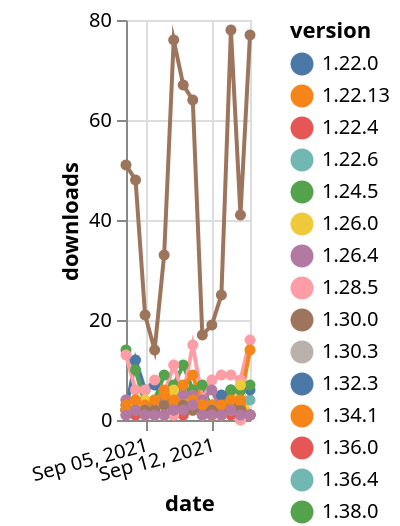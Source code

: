 {"$schema": "https://vega.github.io/schema/vega-lite/v5.json", "description": "A simple bar chart with embedded data.", "data": {"values": [{"date": "2021-09-03", "total": 4291, "delta": 3, "version": "1.36.4"}, {"date": "2021-09-04", "total": 4292, "delta": 1, "version": "1.36.4"}, {"date": "2021-09-05", "total": 4294, "delta": 2, "version": "1.36.4"}, {"date": "2021-09-06", "total": 4295, "delta": 1, "version": "1.36.4"}, {"date": "2021-09-07", "total": 4296, "delta": 1, "version": "1.36.4"}, {"date": "2021-09-08", "total": 4297, "delta": 1, "version": "1.36.4"}, {"date": "2021-09-09", "total": 4298, "delta": 1, "version": "1.36.4"}, {"date": "2021-09-10", "total": 4300, "delta": 2, "version": "1.36.4"}, {"date": "2021-09-11", "total": 4301, "delta": 1, "version": "1.36.4"}, {"date": "2021-09-12", "total": 4304, "delta": 3, "version": "1.36.4"}, {"date": "2021-09-13", "total": 4305, "delta": 1, "version": "1.36.4"}, {"date": "2021-09-14", "total": 4307, "delta": 2, "version": "1.36.4"}, {"date": "2021-09-15", "total": 4311, "delta": 4, "version": "1.36.4"}, {"date": "2021-09-16", "total": 4315, "delta": 4, "version": "1.36.4"}, {"date": "2021-09-03", "total": 2749, "delta": 2, "version": "1.22.4"}, {"date": "2021-09-04", "total": 2751, "delta": 2, "version": "1.22.4"}, {"date": "2021-09-05", "total": 2753, "delta": 2, "version": "1.22.4"}, {"date": "2021-09-06", "total": 2755, "delta": 2, "version": "1.22.4"}, {"date": "2021-09-07", "total": 2758, "delta": 3, "version": "1.22.4"}, {"date": "2021-09-08", "total": 2760, "delta": 2, "version": "1.22.4"}, {"date": "2021-09-09", "total": 2762, "delta": 2, "version": "1.22.4"}, {"date": "2021-09-10", "total": 2764, "delta": 2, "version": "1.22.4"}, {"date": "2021-09-11", "total": 2766, "delta": 2, "version": "1.22.4"}, {"date": "2021-09-12", "total": 2768, "delta": 2, "version": "1.22.4"}, {"date": "2021-09-13", "total": 2770, "delta": 2, "version": "1.22.4"}, {"date": "2021-09-14", "total": 2772, "delta": 2, "version": "1.22.4"}, {"date": "2021-09-15", "total": 2774, "delta": 2, "version": "1.22.4"}, {"date": "2021-09-16", "total": 2775, "delta": 1, "version": "1.22.4"}, {"date": "2021-09-03", "total": 5516, "delta": 4, "version": "1.30.3"}, {"date": "2021-09-04", "total": 5518, "delta": 2, "version": "1.30.3"}, {"date": "2021-09-05", "total": 5520, "delta": 2, "version": "1.30.3"}, {"date": "2021-09-06", "total": 5522, "delta": 2, "version": "1.30.3"}, {"date": "2021-09-07", "total": 5525, "delta": 3, "version": "1.30.3"}, {"date": "2021-09-08", "total": 5527, "delta": 2, "version": "1.30.3"}, {"date": "2021-09-09", "total": 5530, "delta": 3, "version": "1.30.3"}, {"date": "2021-09-10", "total": 5532, "delta": 2, "version": "1.30.3"}, {"date": "2021-09-11", "total": 5534, "delta": 2, "version": "1.30.3"}, {"date": "2021-09-12", "total": 5536, "delta": 2, "version": "1.30.3"}, {"date": "2021-09-13", "total": 5538, "delta": 2, "version": "1.30.3"}, {"date": "2021-09-14", "total": 5540, "delta": 2, "version": "1.30.3"}, {"date": "2021-09-15", "total": 5542, "delta": 2, "version": "1.30.3"}, {"date": "2021-09-16", "total": 5543, "delta": 1, "version": "1.30.3"}, {"date": "2021-09-03", "total": 3518, "delta": 3, "version": "1.22.6"}, {"date": "2021-09-04", "total": 3520, "delta": 2, "version": "1.22.6"}, {"date": "2021-09-05", "total": 3522, "delta": 2, "version": "1.22.6"}, {"date": "2021-09-06", "total": 3524, "delta": 2, "version": "1.22.6"}, {"date": "2021-09-07", "total": 3527, "delta": 3, "version": "1.22.6"}, {"date": "2021-09-08", "total": 3529, "delta": 2, "version": "1.22.6"}, {"date": "2021-09-09", "total": 3532, "delta": 3, "version": "1.22.6"}, {"date": "2021-09-10", "total": 3534, "delta": 2, "version": "1.22.6"}, {"date": "2021-09-11", "total": 3536, "delta": 2, "version": "1.22.6"}, {"date": "2021-09-12", "total": 3538, "delta": 2, "version": "1.22.6"}, {"date": "2021-09-13", "total": 3540, "delta": 2, "version": "1.22.6"}, {"date": "2021-09-14", "total": 3542, "delta": 2, "version": "1.22.6"}, {"date": "2021-09-15", "total": 3544, "delta": 2, "version": "1.22.6"}, {"date": "2021-09-16", "total": 3545, "delta": 1, "version": "1.22.6"}, {"date": "2021-09-03", "total": 2631, "delta": 2, "version": "1.22.0"}, {"date": "2021-09-04", "total": 2633, "delta": 2, "version": "1.22.0"}, {"date": "2021-09-05", "total": 2635, "delta": 2, "version": "1.22.0"}, {"date": "2021-09-06", "total": 2637, "delta": 2, "version": "1.22.0"}, {"date": "2021-09-07", "total": 2640, "delta": 3, "version": "1.22.0"}, {"date": "2021-09-08", "total": 2642, "delta": 2, "version": "1.22.0"}, {"date": "2021-09-09", "total": 2644, "delta": 2, "version": "1.22.0"}, {"date": "2021-09-10", "total": 2646, "delta": 2, "version": "1.22.0"}, {"date": "2021-09-11", "total": 2648, "delta": 2, "version": "1.22.0"}, {"date": "2021-09-12", "total": 2650, "delta": 2, "version": "1.22.0"}, {"date": "2021-09-13", "total": 2652, "delta": 2, "version": "1.22.0"}, {"date": "2021-09-14", "total": 2654, "delta": 2, "version": "1.22.0"}, {"date": "2021-09-15", "total": 2656, "delta": 2, "version": "1.22.0"}, {"date": "2021-09-16", "total": 2657, "delta": 1, "version": "1.22.0"}, {"date": "2021-09-03", "total": 13854, "delta": 2, "version": "1.32.3"}, {"date": "2021-09-04", "total": 13866, "delta": 12, "version": "1.32.3"}, {"date": "2021-09-05", "total": 13872, "delta": 6, "version": "1.32.3"}, {"date": "2021-09-06", "total": 13879, "delta": 7, "version": "1.32.3"}, {"date": "2021-09-07", "total": 13883, "delta": 4, "version": "1.32.3"}, {"date": "2021-09-08", "total": 13886, "delta": 3, "version": "1.32.3"}, {"date": "2021-09-09", "total": 13891, "delta": 5, "version": "1.32.3"}, {"date": "2021-09-10", "total": 13894, "delta": 3, "version": "1.32.3"}, {"date": "2021-09-11", "total": 13897, "delta": 3, "version": "1.32.3"}, {"date": "2021-09-12", "total": 13899, "delta": 2, "version": "1.32.3"}, {"date": "2021-09-13", "total": 13904, "delta": 5, "version": "1.32.3"}, {"date": "2021-09-14", "total": 13910, "delta": 6, "version": "1.32.3"}, {"date": "2021-09-15", "total": 13916, "delta": 6, "version": "1.32.3"}, {"date": "2021-09-16", "total": 13922, "delta": 6, "version": "1.32.3"}, {"date": "2021-09-03", "total": 4104, "delta": 2, "version": "1.26.0"}, {"date": "2021-09-04", "total": 4106, "delta": 2, "version": "1.26.0"}, {"date": "2021-09-05", "total": 4108, "delta": 2, "version": "1.26.0"}, {"date": "2021-09-06", "total": 4110, "delta": 2, "version": "1.26.0"}, {"date": "2021-09-07", "total": 4113, "delta": 3, "version": "1.26.0"}, {"date": "2021-09-08", "total": 4114, "delta": 1, "version": "1.26.0"}, {"date": "2021-09-09", "total": 4117, "delta": 3, "version": "1.26.0"}, {"date": "2021-09-10", "total": 4119, "delta": 2, "version": "1.26.0"}, {"date": "2021-09-11", "total": 4121, "delta": 2, "version": "1.26.0"}, {"date": "2021-09-12", "total": 4123, "delta": 2, "version": "1.26.0"}, {"date": "2021-09-13", "total": 4125, "delta": 2, "version": "1.26.0"}, {"date": "2021-09-14", "total": 4127, "delta": 2, "version": "1.26.0"}, {"date": "2021-09-15", "total": 4127, "delta": 0, "version": "1.26.0"}, {"date": "2021-09-16", "total": 4128, "delta": 1, "version": "1.26.0"}, {"date": "2021-09-03", "total": 2464, "delta": 51, "version": "1.44.0"}, {"date": "2021-09-04", "total": 2512, "delta": 48, "version": "1.44.0"}, {"date": "2021-09-05", "total": 2533, "delta": 21, "version": "1.44.0"}, {"date": "2021-09-06", "total": 2547, "delta": 14, "version": "1.44.0"}, {"date": "2021-09-07", "total": 2580, "delta": 33, "version": "1.44.0"}, {"date": "2021-09-08", "total": 2656, "delta": 76, "version": "1.44.0"}, {"date": "2021-09-09", "total": 2723, "delta": 67, "version": "1.44.0"}, {"date": "2021-09-10", "total": 2787, "delta": 64, "version": "1.44.0"}, {"date": "2021-09-11", "total": 2804, "delta": 17, "version": "1.44.0"}, {"date": "2021-09-12", "total": 2823, "delta": 19, "version": "1.44.0"}, {"date": "2021-09-13", "total": 2848, "delta": 25, "version": "1.44.0"}, {"date": "2021-09-14", "total": 2926, "delta": 78, "version": "1.44.0"}, {"date": "2021-09-15", "total": 2967, "delta": 41, "version": "1.44.0"}, {"date": "2021-09-16", "total": 3044, "delta": 77, "version": "1.44.0"}, {"date": "2021-09-03", "total": 8641, "delta": 14, "version": "1.38.0"}, {"date": "2021-09-04", "total": 8651, "delta": 10, "version": "1.38.0"}, {"date": "2021-09-05", "total": 8654, "delta": 3, "version": "1.38.0"}, {"date": "2021-09-06", "total": 8658, "delta": 4, "version": "1.38.0"}, {"date": "2021-09-07", "total": 8667, "delta": 9, "version": "1.38.0"}, {"date": "2021-09-08", "total": 8674, "delta": 7, "version": "1.38.0"}, {"date": "2021-09-09", "total": 8685, "delta": 11, "version": "1.38.0"}, {"date": "2021-09-10", "total": 8691, "delta": 6, "version": "1.38.0"}, {"date": "2021-09-11", "total": 8698, "delta": 7, "version": "1.38.0"}, {"date": "2021-09-12", "total": 8700, "delta": 2, "version": "1.38.0"}, {"date": "2021-09-13", "total": 8702, "delta": 2, "version": "1.38.0"}, {"date": "2021-09-14", "total": 8708, "delta": 6, "version": "1.38.0"}, {"date": "2021-09-15", "total": 8714, "delta": 6, "version": "1.38.0"}, {"date": "2021-09-16", "total": 8721, "delta": 7, "version": "1.38.0"}, {"date": "2021-09-03", "total": 2892, "delta": 13, "version": "1.42.2"}, {"date": "2021-09-04", "total": 2898, "delta": 6, "version": "1.42.2"}, {"date": "2021-09-05", "total": 2904, "delta": 6, "version": "1.42.2"}, {"date": "2021-09-06", "total": 2912, "delta": 8, "version": "1.42.2"}, {"date": "2021-09-07", "total": 2917, "delta": 5, "version": "1.42.2"}, {"date": "2021-09-08", "total": 2928, "delta": 11, "version": "1.42.2"}, {"date": "2021-09-09", "total": 2933, "delta": 5, "version": "1.42.2"}, {"date": "2021-09-10", "total": 2948, "delta": 15, "version": "1.42.2"}, {"date": "2021-09-11", "total": 2952, "delta": 4, "version": "1.42.2"}, {"date": "2021-09-12", "total": 2960, "delta": 8, "version": "1.42.2"}, {"date": "2021-09-13", "total": 2969, "delta": 9, "version": "1.42.2"}, {"date": "2021-09-14", "total": 2978, "delta": 9, "version": "1.42.2"}, {"date": "2021-09-15", "total": 2986, "delta": 8, "version": "1.42.2"}, {"date": "2021-09-16", "total": 3002, "delta": 16, "version": "1.42.2"}, {"date": "2021-09-03", "total": 241, "delta": 1, "version": "1.36.0"}, {"date": "2021-09-04", "total": 242, "delta": 1, "version": "1.36.0"}, {"date": "2021-09-05", "total": 243, "delta": 1, "version": "1.36.0"}, {"date": "2021-09-06", "total": 244, "delta": 1, "version": "1.36.0"}, {"date": "2021-09-07", "total": 245, "delta": 1, "version": "1.36.0"}, {"date": "2021-09-08", "total": 246, "delta": 1, "version": "1.36.0"}, {"date": "2021-09-09", "total": 247, "delta": 1, "version": "1.36.0"}, {"date": "2021-09-10", "total": 249, "delta": 2, "version": "1.36.0"}, {"date": "2021-09-11", "total": 250, "delta": 1, "version": "1.36.0"}, {"date": "2021-09-12", "total": 251, "delta": 1, "version": "1.36.0"}, {"date": "2021-09-13", "total": 252, "delta": 1, "version": "1.36.0"}, {"date": "2021-09-14", "total": 253, "delta": 1, "version": "1.36.0"}, {"date": "2021-09-15", "total": 254, "delta": 1, "version": "1.36.0"}, {"date": "2021-09-16", "total": 255, "delta": 1, "version": "1.36.0"}, {"date": "2021-09-03", "total": 5528, "delta": 2, "version": "1.24.5"}, {"date": "2021-09-04", "total": 5530, "delta": 2, "version": "1.24.5"}, {"date": "2021-09-05", "total": 5532, "delta": 2, "version": "1.24.5"}, {"date": "2021-09-06", "total": 5534, "delta": 2, "version": "1.24.5"}, {"date": "2021-09-07", "total": 5539, "delta": 5, "version": "1.24.5"}, {"date": "2021-09-08", "total": 5540, "delta": 1, "version": "1.24.5"}, {"date": "2021-09-09", "total": 5546, "delta": 6, "version": "1.24.5"}, {"date": "2021-09-10", "total": 5548, "delta": 2, "version": "1.24.5"}, {"date": "2021-09-11", "total": 5550, "delta": 2, "version": "1.24.5"}, {"date": "2021-09-12", "total": 5552, "delta": 2, "version": "1.24.5"}, {"date": "2021-09-13", "total": 5554, "delta": 2, "version": "1.24.5"}, {"date": "2021-09-14", "total": 5556, "delta": 2, "version": "1.24.5"}, {"date": "2021-09-15", "total": 5557, "delta": 1, "version": "1.24.5"}, {"date": "2021-09-16", "total": 5558, "delta": 1, "version": "1.24.5"}, {"date": "2021-09-03", "total": 7303, "delta": 2, "version": "1.40.0"}, {"date": "2021-09-04", "total": 7306, "delta": 3, "version": "1.40.0"}, {"date": "2021-09-05", "total": 7310, "delta": 4, "version": "1.40.0"}, {"date": "2021-09-06", "total": 7311, "delta": 1, "version": "1.40.0"}, {"date": "2021-09-07", "total": 7312, "delta": 1, "version": "1.40.0"}, {"date": "2021-09-08", "total": 7318, "delta": 6, "version": "1.40.0"}, {"date": "2021-09-09", "total": 7323, "delta": 5, "version": "1.40.0"}, {"date": "2021-09-10", "total": 7325, "delta": 2, "version": "1.40.0"}, {"date": "2021-09-11", "total": 7326, "delta": 1, "version": "1.40.0"}, {"date": "2021-09-12", "total": 7327, "delta": 1, "version": "1.40.0"}, {"date": "2021-09-13", "total": 7328, "delta": 1, "version": "1.40.0"}, {"date": "2021-09-14", "total": 7331, "delta": 3, "version": "1.40.0"}, {"date": "2021-09-15", "total": 7338, "delta": 7, "version": "1.40.0"}, {"date": "2021-09-16", "total": 7339, "delta": 1, "version": "1.40.0"}, {"date": "2021-09-03", "total": 14314, "delta": 4, "version": "1.26.4"}, {"date": "2021-09-04", "total": 14316, "delta": 2, "version": "1.26.4"}, {"date": "2021-09-05", "total": 14318, "delta": 2, "version": "1.26.4"}, {"date": "2021-09-06", "total": 14320, "delta": 2, "version": "1.26.4"}, {"date": "2021-09-07", "total": 14325, "delta": 5, "version": "1.26.4"}, {"date": "2021-09-08", "total": 14327, "delta": 2, "version": "1.26.4"}, {"date": "2021-09-09", "total": 14332, "delta": 5, "version": "1.26.4"}, {"date": "2021-09-10", "total": 14337, "delta": 5, "version": "1.26.4"}, {"date": "2021-09-11", "total": 14341, "delta": 4, "version": "1.26.4"}, {"date": "2021-09-12", "total": 14347, "delta": 6, "version": "1.26.4"}, {"date": "2021-09-13", "total": 14349, "delta": 2, "version": "1.26.4"}, {"date": "2021-09-14", "total": 14351, "delta": 2, "version": "1.26.4"}, {"date": "2021-09-15", "total": 14352, "delta": 1, "version": "1.26.4"}, {"date": "2021-09-16", "total": 14353, "delta": 1, "version": "1.26.4"}, {"date": "2021-09-03", "total": 7210, "delta": 3, "version": "1.22.13"}, {"date": "2021-09-04", "total": 7214, "delta": 4, "version": "1.22.13"}, {"date": "2021-09-05", "total": 7217, "delta": 3, "version": "1.22.13"}, {"date": "2021-09-06", "total": 7219, "delta": 2, "version": "1.22.13"}, {"date": "2021-09-07", "total": 7225, "delta": 6, "version": "1.22.13"}, {"date": "2021-09-08", "total": 7228, "delta": 3, "version": "1.22.13"}, {"date": "2021-09-09", "total": 7231, "delta": 3, "version": "1.22.13"}, {"date": "2021-09-10", "total": 7235, "delta": 4, "version": "1.22.13"}, {"date": "2021-09-11", "total": 7238, "delta": 3, "version": "1.22.13"}, {"date": "2021-09-12", "total": 7241, "delta": 3, "version": "1.22.13"}, {"date": "2021-09-13", "total": 7243, "delta": 2, "version": "1.22.13"}, {"date": "2021-09-14", "total": 7245, "delta": 2, "version": "1.22.13"}, {"date": "2021-09-15", "total": 7248, "delta": 3, "version": "1.22.13"}, {"date": "2021-09-16", "total": 7249, "delta": 1, "version": "1.22.13"}, {"date": "2021-09-03", "total": 5791, "delta": 2, "version": "1.28.5"}, {"date": "2021-09-04", "total": 5793, "delta": 2, "version": "1.28.5"}, {"date": "2021-09-05", "total": 5795, "delta": 2, "version": "1.28.5"}, {"date": "2021-09-06", "total": 5797, "delta": 2, "version": "1.28.5"}, {"date": "2021-09-07", "total": 5800, "delta": 3, "version": "1.28.5"}, {"date": "2021-09-08", "total": 5801, "delta": 1, "version": "1.28.5"}, {"date": "2021-09-09", "total": 5804, "delta": 3, "version": "1.28.5"}, {"date": "2021-09-10", "total": 5806, "delta": 2, "version": "1.28.5"}, {"date": "2021-09-11", "total": 5808, "delta": 2, "version": "1.28.5"}, {"date": "2021-09-12", "total": 5810, "delta": 2, "version": "1.28.5"}, {"date": "2021-09-13", "total": 5812, "delta": 2, "version": "1.28.5"}, {"date": "2021-09-14", "total": 5814, "delta": 2, "version": "1.28.5"}, {"date": "2021-09-15", "total": 5814, "delta": 0, "version": "1.28.5"}, {"date": "2021-09-16", "total": 5815, "delta": 1, "version": "1.28.5"}, {"date": "2021-09-03", "total": 5698, "delta": 2, "version": "1.30.0"}, {"date": "2021-09-04", "total": 5700, "delta": 2, "version": "1.30.0"}, {"date": "2021-09-05", "total": 5702, "delta": 2, "version": "1.30.0"}, {"date": "2021-09-06", "total": 5704, "delta": 2, "version": "1.30.0"}, {"date": "2021-09-07", "total": 5707, "delta": 3, "version": "1.30.0"}, {"date": "2021-09-08", "total": 5709, "delta": 2, "version": "1.30.0"}, {"date": "2021-09-09", "total": 5712, "delta": 3, "version": "1.30.0"}, {"date": "2021-09-10", "total": 5714, "delta": 2, "version": "1.30.0"}, {"date": "2021-09-11", "total": 5716, "delta": 2, "version": "1.30.0"}, {"date": "2021-09-12", "total": 5718, "delta": 2, "version": "1.30.0"}, {"date": "2021-09-13", "total": 5720, "delta": 2, "version": "1.30.0"}, {"date": "2021-09-14", "total": 5723, "delta": 3, "version": "1.30.0"}, {"date": "2021-09-15", "total": 5725, "delta": 2, "version": "1.30.0"}, {"date": "2021-09-16", "total": 5726, "delta": 1, "version": "1.30.0"}, {"date": "2021-09-03", "total": 12327, "delta": 2, "version": "1.34.1"}, {"date": "2021-09-04", "total": 12331, "delta": 4, "version": "1.34.1"}, {"date": "2021-09-05", "total": 12332, "delta": 1, "version": "1.34.1"}, {"date": "2021-09-06", "total": 12336, "delta": 4, "version": "1.34.1"}, {"date": "2021-09-07", "total": 12341, "delta": 5, "version": "1.34.1"}, {"date": "2021-09-08", "total": 12345, "delta": 4, "version": "1.34.1"}, {"date": "2021-09-09", "total": 12352, "delta": 7, "version": "1.34.1"}, {"date": "2021-09-10", "total": 12361, "delta": 9, "version": "1.34.1"}, {"date": "2021-09-11", "total": 12364, "delta": 3, "version": "1.34.1"}, {"date": "2021-09-12", "total": 12365, "delta": 1, "version": "1.34.1"}, {"date": "2021-09-13", "total": 12368, "delta": 3, "version": "1.34.1"}, {"date": "2021-09-14", "total": 12372, "delta": 4, "version": "1.34.1"}, {"date": "2021-09-15", "total": 12376, "delta": 4, "version": "1.34.1"}, {"date": "2021-09-16", "total": 12390, "delta": 14, "version": "1.34.1"}, {"date": "2021-09-03", "total": 5421, "delta": 1, "version": "1.42.0"}, {"date": "2021-09-04", "total": 5423, "delta": 2, "version": "1.42.0"}, {"date": "2021-09-05", "total": 5424, "delta": 1, "version": "1.42.0"}, {"date": "2021-09-06", "total": 5425, "delta": 1, "version": "1.42.0"}, {"date": "2021-09-07", "total": 5426, "delta": 1, "version": "1.42.0"}, {"date": "2021-09-08", "total": 5428, "delta": 2, "version": "1.42.0"}, {"date": "2021-09-09", "total": 5430, "delta": 2, "version": "1.42.0"}, {"date": "2021-09-10", "total": 5433, "delta": 3, "version": "1.42.0"}, {"date": "2021-09-11", "total": 5434, "delta": 1, "version": "1.42.0"}, {"date": "2021-09-12", "total": 5435, "delta": 1, "version": "1.42.0"}, {"date": "2021-09-13", "total": 5436, "delta": 1, "version": "1.42.0"}, {"date": "2021-09-14", "total": 5438, "delta": 2, "version": "1.42.0"}, {"date": "2021-09-15", "total": 5439, "delta": 1, "version": "1.42.0"}, {"date": "2021-09-16", "total": 5440, "delta": 1, "version": "1.42.0"}]}, "width": "container", "mark": {"type": "line", "point": {"filled": true}}, "encoding": {"x": {"field": "date", "type": "temporal", "timeUnit": "yearmonthdate", "title": "date", "axis": {"labelAngle": -15}}, "y": {"field": "delta", "type": "quantitative", "title": "downloads"}, "color": {"field": "version", "type": "nominal"}, "tooltip": {"field": "delta"}}}